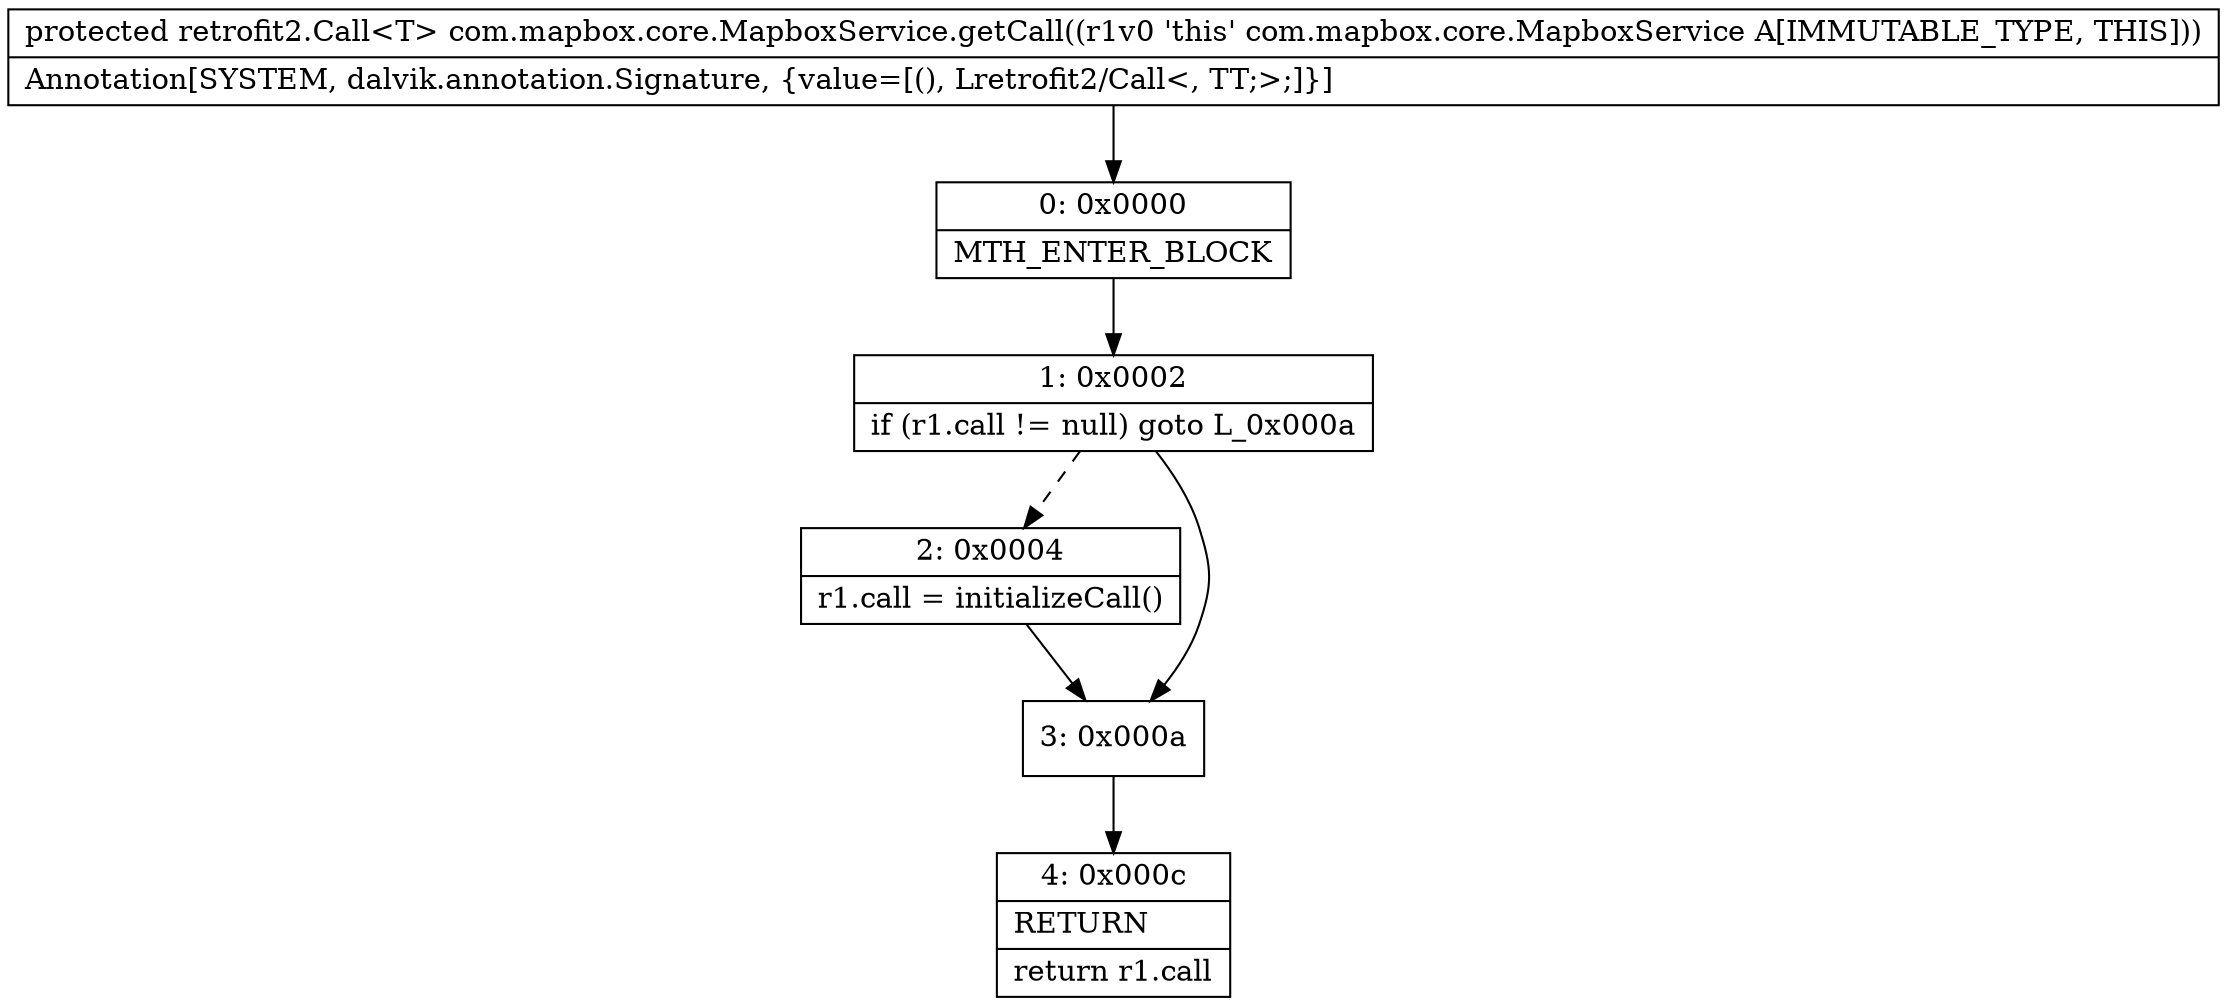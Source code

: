 digraph "CFG forcom.mapbox.core.MapboxService.getCall()Lretrofit2\/Call;" {
Node_0 [shape=record,label="{0\:\ 0x0000|MTH_ENTER_BLOCK\l}"];
Node_1 [shape=record,label="{1\:\ 0x0002|if (r1.call != null) goto L_0x000a\l}"];
Node_2 [shape=record,label="{2\:\ 0x0004|r1.call = initializeCall()\l}"];
Node_3 [shape=record,label="{3\:\ 0x000a}"];
Node_4 [shape=record,label="{4\:\ 0x000c|RETURN\l|return r1.call\l}"];
MethodNode[shape=record,label="{protected retrofit2.Call\<T\> com.mapbox.core.MapboxService.getCall((r1v0 'this' com.mapbox.core.MapboxService A[IMMUTABLE_TYPE, THIS]))  | Annotation[SYSTEM, dalvik.annotation.Signature, \{value=[(), Lretrofit2\/Call\<, TT;\>;]\}]\l}"];
MethodNode -> Node_0;
Node_0 -> Node_1;
Node_1 -> Node_2[style=dashed];
Node_1 -> Node_3;
Node_2 -> Node_3;
Node_3 -> Node_4;
}

